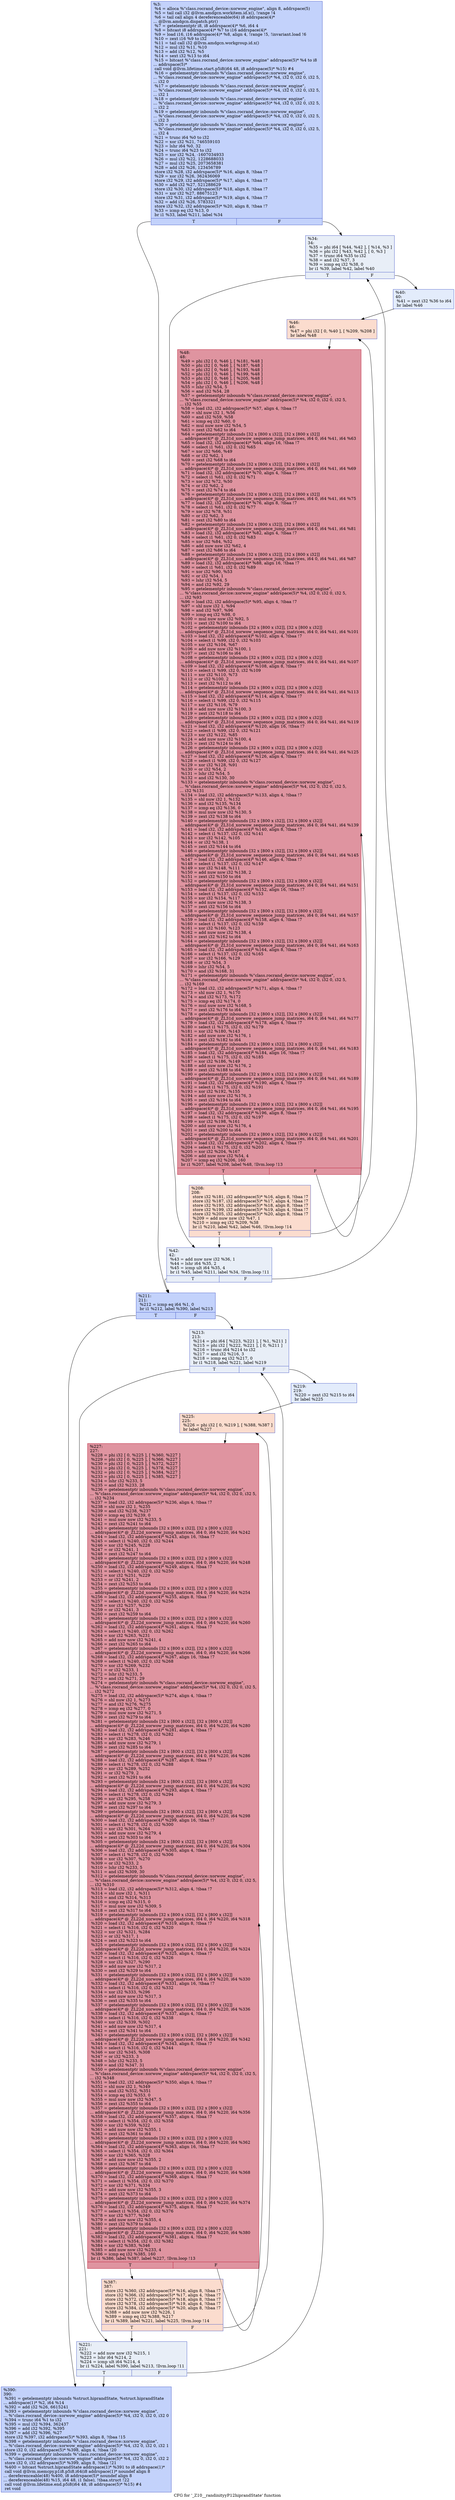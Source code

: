 digraph "CFG for '_Z10__randinityyP12hiprandState' function" {
	label="CFG for '_Z10__randinityyP12hiprandState' function";

	Node0x4ec9bc0 [shape=record,color="#3d50c3ff", style=filled, fillcolor="#779af770",label="{%3:\l  %4 = alloca %\"class.rocrand_device::xorwow_engine\", align 8, addrspace(5)\l  %5 = tail call i32 @llvm.amdgcn.workitem.id.x(), !range !4\l  %6 = tail call align 4 dereferenceable(64) i8 addrspace(4)*\l... @llvm.amdgcn.dispatch.ptr()\l  %7 = getelementptr i8, i8 addrspace(4)* %6, i64 4\l  %8 = bitcast i8 addrspace(4)* %7 to i16 addrspace(4)*\l  %9 = load i16, i16 addrspace(4)* %8, align 4, !range !5, !invariant.load !6\l  %10 = zext i16 %9 to i32\l  %11 = tail call i32 @llvm.amdgcn.workgroup.id.x()\l  %12 = mul i32 %11, %10\l  %13 = add i32 %12, %5\l  %14 = sext i32 %13 to i64\l  %15 = bitcast %\"class.rocrand_device::xorwow_engine\" addrspace(5)* %4 to i8\l... addrspace(5)*\l  call void @llvm.lifetime.start.p5i8(i64 48, i8 addrspace(5)* %15) #4\l  %16 = getelementptr inbounds %\"class.rocrand_device::xorwow_engine\",\l... %\"class.rocrand_device::xorwow_engine\" addrspace(5)* %4, i32 0, i32 0, i32 5,\l... i32 0\l  %17 = getelementptr inbounds %\"class.rocrand_device::xorwow_engine\",\l... %\"class.rocrand_device::xorwow_engine\" addrspace(5)* %4, i32 0, i32 0, i32 5,\l... i32 1\l  %18 = getelementptr inbounds %\"class.rocrand_device::xorwow_engine\",\l... %\"class.rocrand_device::xorwow_engine\" addrspace(5)* %4, i32 0, i32 0, i32 5,\l... i32 2\l  %19 = getelementptr inbounds %\"class.rocrand_device::xorwow_engine\",\l... %\"class.rocrand_device::xorwow_engine\" addrspace(5)* %4, i32 0, i32 0, i32 5,\l... i32 3\l  %20 = getelementptr inbounds %\"class.rocrand_device::xorwow_engine\",\l... %\"class.rocrand_device::xorwow_engine\" addrspace(5)* %4, i32 0, i32 0, i32 5,\l... i32 4\l  %21 = trunc i64 %0 to i32\l  %22 = xor i32 %21, 746559103\l  %23 = lshr i64 %0, 32\l  %24 = trunc i64 %23 to i32\l  %25 = xor i32 %24, -1607034933\l  %26 = mul i32 %22, 1228688033\l  %27 = mul i32 %25, 2073658381\l  %28 = add i32 %26, 123456789\l  store i32 %28, i32 addrspace(5)* %16, align 8, !tbaa !7\l  %29 = xor i32 %26, 362436069\l  store i32 %29, i32 addrspace(5)* %17, align 4, !tbaa !7\l  %30 = add i32 %27, 521288629\l  store i32 %30, i32 addrspace(5)* %18, align 8, !tbaa !7\l  %31 = xor i32 %27, 88675123\l  store i32 %31, i32 addrspace(5)* %19, align 4, !tbaa !7\l  %32 = add i32 %26, 5783321\l  store i32 %32, i32 addrspace(5)* %20, align 8, !tbaa !7\l  %33 = icmp eq i32 %13, 0\l  br i1 %33, label %211, label %34\l|{<s0>T|<s1>F}}"];
	Node0x4ec9bc0:s0 -> Node0x4ecb8b0;
	Node0x4ec9bc0:s1 -> Node0x4ed0a50;
	Node0x4ed0a50 [shape=record,color="#3d50c3ff", style=filled, fillcolor="#cbd8ee70",label="{%34:\l34:                                               \l  %35 = phi i64 [ %44, %42 ], [ %14, %3 ]\l  %36 = phi i32 [ %43, %42 ], [ 0, %3 ]\l  %37 = trunc i64 %35 to i32\l  %38 = and i32 %37, 3\l  %39 = icmp eq i32 %38, 0\l  br i1 %39, label %42, label %40\l|{<s0>T|<s1>F}}"];
	Node0x4ed0a50:s0 -> Node0x4ed0b90;
	Node0x4ed0a50:s1 -> Node0x4ed0f80;
	Node0x4ed0f80 [shape=record,color="#3d50c3ff", style=filled, fillcolor="#bfd3f670",label="{%40:\l40:                                               \l  %41 = zext i32 %36 to i64\l  br label %46\l}"];
	Node0x4ed0f80 -> Node0x4ed1130;
	Node0x4ed0b90 [shape=record,color="#3d50c3ff", style=filled, fillcolor="#cbd8ee70",label="{%42:\l42:                                               \l  %43 = add nuw nsw i32 %36, 1\l  %44 = lshr i64 %35, 2\l  %45 = icmp ult i64 %35, 4\l  br i1 %45, label %211, label %34, !llvm.loop !11\l|{<s0>T|<s1>F}}"];
	Node0x4ed0b90:s0 -> Node0x4ecb8b0;
	Node0x4ed0b90:s1 -> Node0x4ed0a50;
	Node0x4ed1130 [shape=record,color="#3d50c3ff", style=filled, fillcolor="#f7af9170",label="{%46:\l46:                                               \l  %47 = phi i32 [ 0, %40 ], [ %209, %208 ]\l  br label %48\l}"];
	Node0x4ed1130 -> Node0x4ed1610;
	Node0x4ed1610 [shape=record,color="#b70d28ff", style=filled, fillcolor="#b70d2870",label="{%48:\l48:                                               \l  %49 = phi i32 [ 0, %46 ], [ %181, %48 ]\l  %50 = phi i32 [ 0, %46 ], [ %187, %48 ]\l  %51 = phi i32 [ 0, %46 ], [ %193, %48 ]\l  %52 = phi i32 [ 0, %46 ], [ %199, %48 ]\l  %53 = phi i32 [ 0, %46 ], [ %205, %48 ]\l  %54 = phi i32 [ 0, %46 ], [ %206, %48 ]\l  %55 = lshr i32 %54, 5\l  %56 = and i32 %54, 28\l  %57 = getelementptr inbounds %\"class.rocrand_device::xorwow_engine\",\l... %\"class.rocrand_device::xorwow_engine\" addrspace(5)* %4, i32 0, i32 0, i32 5,\l... i32 %55\l  %58 = load i32, i32 addrspace(5)* %57, align 4, !tbaa !7\l  %59 = shl nuw i32 1, %56\l  %60 = and i32 %59, %58\l  %61 = icmp eq i32 %60, 0\l  %62 = mul nuw nsw i32 %54, 5\l  %63 = zext i32 %62 to i64\l  %64 = getelementptr inbounds [32 x [800 x i32]], [32 x [800 x i32]]\l... addrspace(4)* @_ZL31d_xorwow_sequence_jump_matrices, i64 0, i64 %41, i64 %63\l  %65 = load i32, i32 addrspace(4)* %64, align 16, !tbaa !7\l  %66 = select i1 %61, i32 0, i32 %65\l  %67 = xor i32 %66, %49\l  %68 = or i32 %62, 1\l  %69 = zext i32 %68 to i64\l  %70 = getelementptr inbounds [32 x [800 x i32]], [32 x [800 x i32]]\l... addrspace(4)* @_ZL31d_xorwow_sequence_jump_matrices, i64 0, i64 %41, i64 %69\l  %71 = load i32, i32 addrspace(4)* %70, align 4, !tbaa !7\l  %72 = select i1 %61, i32 0, i32 %71\l  %73 = xor i32 %72, %50\l  %74 = or i32 %62, 2\l  %75 = zext i32 %74 to i64\l  %76 = getelementptr inbounds [32 x [800 x i32]], [32 x [800 x i32]]\l... addrspace(4)* @_ZL31d_xorwow_sequence_jump_matrices, i64 0, i64 %41, i64 %75\l  %77 = load i32, i32 addrspace(4)* %76, align 8, !tbaa !7\l  %78 = select i1 %61, i32 0, i32 %77\l  %79 = xor i32 %78, %51\l  %80 = or i32 %62, 3\l  %81 = zext i32 %80 to i64\l  %82 = getelementptr inbounds [32 x [800 x i32]], [32 x [800 x i32]]\l... addrspace(4)* @_ZL31d_xorwow_sequence_jump_matrices, i64 0, i64 %41, i64 %81\l  %83 = load i32, i32 addrspace(4)* %82, align 4, !tbaa !7\l  %84 = select i1 %61, i32 0, i32 %83\l  %85 = xor i32 %84, %52\l  %86 = add nuw nsw i32 %62, 4\l  %87 = zext i32 %86 to i64\l  %88 = getelementptr inbounds [32 x [800 x i32]], [32 x [800 x i32]]\l... addrspace(4)* @_ZL31d_xorwow_sequence_jump_matrices, i64 0, i64 %41, i64 %87\l  %89 = load i32, i32 addrspace(4)* %88, align 16, !tbaa !7\l  %90 = select i1 %61, i32 0, i32 %89\l  %91 = xor i32 %90, %53\l  %92 = or i32 %54, 1\l  %93 = lshr i32 %54, 5\l  %94 = and i32 %92, 29\l  %95 = getelementptr inbounds %\"class.rocrand_device::xorwow_engine\",\l... %\"class.rocrand_device::xorwow_engine\" addrspace(5)* %4, i32 0, i32 0, i32 5,\l... i32 %93\l  %96 = load i32, i32 addrspace(5)* %95, align 4, !tbaa !7\l  %97 = shl nuw i32 1, %94\l  %98 = and i32 %97, %96\l  %99 = icmp eq i32 %98, 0\l  %100 = mul nuw nsw i32 %92, 5\l  %101 = zext i32 %100 to i64\l  %102 = getelementptr inbounds [32 x [800 x i32]], [32 x [800 x i32]]\l... addrspace(4)* @_ZL31d_xorwow_sequence_jump_matrices, i64 0, i64 %41, i64 %101\l  %103 = load i32, i32 addrspace(4)* %102, align 4, !tbaa !7\l  %104 = select i1 %99, i32 0, i32 %103\l  %105 = xor i32 %104, %67\l  %106 = add nuw nsw i32 %100, 1\l  %107 = zext i32 %106 to i64\l  %108 = getelementptr inbounds [32 x [800 x i32]], [32 x [800 x i32]]\l... addrspace(4)* @_ZL31d_xorwow_sequence_jump_matrices, i64 0, i64 %41, i64 %107\l  %109 = load i32, i32 addrspace(4)* %108, align 8, !tbaa !7\l  %110 = select i1 %99, i32 0, i32 %109\l  %111 = xor i32 %110, %73\l  %112 = or i32 %100, 2\l  %113 = zext i32 %112 to i64\l  %114 = getelementptr inbounds [32 x [800 x i32]], [32 x [800 x i32]]\l... addrspace(4)* @_ZL31d_xorwow_sequence_jump_matrices, i64 0, i64 %41, i64 %113\l  %115 = load i32, i32 addrspace(4)* %114, align 4, !tbaa !7\l  %116 = select i1 %99, i32 0, i32 %115\l  %117 = xor i32 %116, %79\l  %118 = add nuw nsw i32 %100, 3\l  %119 = zext i32 %118 to i64\l  %120 = getelementptr inbounds [32 x [800 x i32]], [32 x [800 x i32]]\l... addrspace(4)* @_ZL31d_xorwow_sequence_jump_matrices, i64 0, i64 %41, i64 %119\l  %121 = load i32, i32 addrspace(4)* %120, align 16, !tbaa !7\l  %122 = select i1 %99, i32 0, i32 %121\l  %123 = xor i32 %122, %85\l  %124 = add nuw nsw i32 %100, 4\l  %125 = zext i32 %124 to i64\l  %126 = getelementptr inbounds [32 x [800 x i32]], [32 x [800 x i32]]\l... addrspace(4)* @_ZL31d_xorwow_sequence_jump_matrices, i64 0, i64 %41, i64 %125\l  %127 = load i32, i32 addrspace(4)* %126, align 4, !tbaa !7\l  %128 = select i1 %99, i32 0, i32 %127\l  %129 = xor i32 %128, %91\l  %130 = or i32 %54, 2\l  %131 = lshr i32 %54, 5\l  %132 = and i32 %130, 30\l  %133 = getelementptr inbounds %\"class.rocrand_device::xorwow_engine\",\l... %\"class.rocrand_device::xorwow_engine\" addrspace(5)* %4, i32 0, i32 0, i32 5,\l... i32 %131\l  %134 = load i32, i32 addrspace(5)* %133, align 4, !tbaa !7\l  %135 = shl nuw i32 1, %132\l  %136 = and i32 %135, %134\l  %137 = icmp eq i32 %136, 0\l  %138 = mul nuw nsw i32 %130, 5\l  %139 = zext i32 %138 to i64\l  %140 = getelementptr inbounds [32 x [800 x i32]], [32 x [800 x i32]]\l... addrspace(4)* @_ZL31d_xorwow_sequence_jump_matrices, i64 0, i64 %41, i64 %139\l  %141 = load i32, i32 addrspace(4)* %140, align 8, !tbaa !7\l  %142 = select i1 %137, i32 0, i32 %141\l  %143 = xor i32 %142, %105\l  %144 = or i32 %138, 1\l  %145 = zext i32 %144 to i64\l  %146 = getelementptr inbounds [32 x [800 x i32]], [32 x [800 x i32]]\l... addrspace(4)* @_ZL31d_xorwow_sequence_jump_matrices, i64 0, i64 %41, i64 %145\l  %147 = load i32, i32 addrspace(4)* %146, align 4, !tbaa !7\l  %148 = select i1 %137, i32 0, i32 %147\l  %149 = xor i32 %148, %111\l  %150 = add nuw nsw i32 %138, 2\l  %151 = zext i32 %150 to i64\l  %152 = getelementptr inbounds [32 x [800 x i32]], [32 x [800 x i32]]\l... addrspace(4)* @_ZL31d_xorwow_sequence_jump_matrices, i64 0, i64 %41, i64 %151\l  %153 = load i32, i32 addrspace(4)* %152, align 16, !tbaa !7\l  %154 = select i1 %137, i32 0, i32 %153\l  %155 = xor i32 %154, %117\l  %156 = add nuw nsw i32 %138, 3\l  %157 = zext i32 %156 to i64\l  %158 = getelementptr inbounds [32 x [800 x i32]], [32 x [800 x i32]]\l... addrspace(4)* @_ZL31d_xorwow_sequence_jump_matrices, i64 0, i64 %41, i64 %157\l  %159 = load i32, i32 addrspace(4)* %158, align 4, !tbaa !7\l  %160 = select i1 %137, i32 0, i32 %159\l  %161 = xor i32 %160, %123\l  %162 = add nuw nsw i32 %138, 4\l  %163 = zext i32 %162 to i64\l  %164 = getelementptr inbounds [32 x [800 x i32]], [32 x [800 x i32]]\l... addrspace(4)* @_ZL31d_xorwow_sequence_jump_matrices, i64 0, i64 %41, i64 %163\l  %165 = load i32, i32 addrspace(4)* %164, align 8, !tbaa !7\l  %166 = select i1 %137, i32 0, i32 %165\l  %167 = xor i32 %166, %129\l  %168 = or i32 %54, 3\l  %169 = lshr i32 %54, 5\l  %170 = and i32 %168, 31\l  %171 = getelementptr inbounds %\"class.rocrand_device::xorwow_engine\",\l... %\"class.rocrand_device::xorwow_engine\" addrspace(5)* %4, i32 0, i32 0, i32 5,\l... i32 %169\l  %172 = load i32, i32 addrspace(5)* %171, align 4, !tbaa !7\l  %173 = shl nuw i32 1, %170\l  %174 = and i32 %173, %172\l  %175 = icmp eq i32 %174, 0\l  %176 = mul nuw nsw i32 %168, 5\l  %177 = zext i32 %176 to i64\l  %178 = getelementptr inbounds [32 x [800 x i32]], [32 x [800 x i32]]\l... addrspace(4)* @_ZL31d_xorwow_sequence_jump_matrices, i64 0, i64 %41, i64 %177\l  %179 = load i32, i32 addrspace(4)* %178, align 4, !tbaa !7\l  %180 = select i1 %175, i32 0, i32 %179\l  %181 = xor i32 %180, %143\l  %182 = add nuw nsw i32 %176, 1\l  %183 = zext i32 %182 to i64\l  %184 = getelementptr inbounds [32 x [800 x i32]], [32 x [800 x i32]]\l... addrspace(4)* @_ZL31d_xorwow_sequence_jump_matrices, i64 0, i64 %41, i64 %183\l  %185 = load i32, i32 addrspace(4)* %184, align 16, !tbaa !7\l  %186 = select i1 %175, i32 0, i32 %185\l  %187 = xor i32 %186, %149\l  %188 = add nuw nsw i32 %176, 2\l  %189 = zext i32 %188 to i64\l  %190 = getelementptr inbounds [32 x [800 x i32]], [32 x [800 x i32]]\l... addrspace(4)* @_ZL31d_xorwow_sequence_jump_matrices, i64 0, i64 %41, i64 %189\l  %191 = load i32, i32 addrspace(4)* %190, align 4, !tbaa !7\l  %192 = select i1 %175, i32 0, i32 %191\l  %193 = xor i32 %192, %155\l  %194 = add nuw nsw i32 %176, 3\l  %195 = zext i32 %194 to i64\l  %196 = getelementptr inbounds [32 x [800 x i32]], [32 x [800 x i32]]\l... addrspace(4)* @_ZL31d_xorwow_sequence_jump_matrices, i64 0, i64 %41, i64 %195\l  %197 = load i32, i32 addrspace(4)* %196, align 8, !tbaa !7\l  %198 = select i1 %175, i32 0, i32 %197\l  %199 = xor i32 %198, %161\l  %200 = add nuw nsw i32 %176, 4\l  %201 = zext i32 %200 to i64\l  %202 = getelementptr inbounds [32 x [800 x i32]], [32 x [800 x i32]]\l... addrspace(4)* @_ZL31d_xorwow_sequence_jump_matrices, i64 0, i64 %41, i64 %201\l  %203 = load i32, i32 addrspace(4)* %202, align 4, !tbaa !7\l  %204 = select i1 %175, i32 0, i32 %203\l  %205 = xor i32 %204, %167\l  %206 = add nuw nsw i32 %54, 4\l  %207 = icmp eq i32 %206, 160\l  br i1 %207, label %208, label %48, !llvm.loop !13\l|{<s0>T|<s1>F}}"];
	Node0x4ed1610:s0 -> Node0x4ed14d0;
	Node0x4ed1610:s1 -> Node0x4ed1610;
	Node0x4ed14d0 [shape=record,color="#3d50c3ff", style=filled, fillcolor="#f7af9170",label="{%208:\l208:                                              \l  store i32 %181, i32 addrspace(5)* %16, align 8, !tbaa !7\l  store i32 %187, i32 addrspace(5)* %17, align 4, !tbaa !7\l  store i32 %193, i32 addrspace(5)* %18, align 8, !tbaa !7\l  store i32 %199, i32 addrspace(5)* %19, align 4, !tbaa !7\l  store i32 %205, i32 addrspace(5)* %20, align 8, !tbaa !7\l  %209 = add nuw nsw i32 %47, 1\l  %210 = icmp eq i32 %209, %38\l  br i1 %210, label %42, label %46, !llvm.loop !14\l|{<s0>T|<s1>F}}"];
	Node0x4ed14d0:s0 -> Node0x4ed0b90;
	Node0x4ed14d0:s1 -> Node0x4ed1130;
	Node0x4ecb8b0 [shape=record,color="#3d50c3ff", style=filled, fillcolor="#779af770",label="{%211:\l211:                                              \l  %212 = icmp eq i64 %1, 0\l  br i1 %212, label %390, label %213\l|{<s0>T|<s1>F}}"];
	Node0x4ecb8b0:s0 -> Node0x4ed2330;
	Node0x4ecb8b0:s1 -> Node0x4ed86f0;
	Node0x4ed86f0 [shape=record,color="#3d50c3ff", style=filled, fillcolor="#cbd8ee70",label="{%213:\l213:                                              \l  %214 = phi i64 [ %223, %221 ], [ %1, %211 ]\l  %215 = phi i32 [ %222, %221 ], [ 0, %211 ]\l  %216 = trunc i64 %214 to i32\l  %217 = and i32 %216, 3\l  %218 = icmp eq i32 %217, 0\l  br i1 %218, label %221, label %219\l|{<s0>T|<s1>F}}"];
	Node0x4ed86f0:s0 -> Node0x4ed87f0;
	Node0x4ed86f0:s1 -> Node0x4ed8b70;
	Node0x4ed8b70 [shape=record,color="#3d50c3ff", style=filled, fillcolor="#bfd3f670",label="{%219:\l219:                                              \l  %220 = zext i32 %215 to i64\l  br label %225\l}"];
	Node0x4ed8b70 -> Node0x4ed8d20;
	Node0x4ed87f0 [shape=record,color="#3d50c3ff", style=filled, fillcolor="#cbd8ee70",label="{%221:\l221:                                              \l  %222 = add nuw nsw i32 %215, 1\l  %223 = lshr i64 %214, 2\l  %224 = icmp ult i64 %214, 4\l  br i1 %224, label %390, label %213, !llvm.loop !11\l|{<s0>T|<s1>F}}"];
	Node0x4ed87f0:s0 -> Node0x4ed2330;
	Node0x4ed87f0:s1 -> Node0x4ed86f0;
	Node0x4ed8d20 [shape=record,color="#3d50c3ff", style=filled, fillcolor="#f7af9170",label="{%225:\l225:                                              \l  %226 = phi i32 [ 0, %219 ], [ %388, %387 ]\l  br label %227\l}"];
	Node0x4ed8d20 -> Node0x4ed96b0;
	Node0x4ed96b0 [shape=record,color="#b70d28ff", style=filled, fillcolor="#b70d2870",label="{%227:\l227:                                              \l  %228 = phi i32 [ 0, %225 ], [ %360, %227 ]\l  %229 = phi i32 [ 0, %225 ], [ %366, %227 ]\l  %230 = phi i32 [ 0, %225 ], [ %372, %227 ]\l  %231 = phi i32 [ 0, %225 ], [ %378, %227 ]\l  %232 = phi i32 [ 0, %225 ], [ %384, %227 ]\l  %233 = phi i32 [ 0, %225 ], [ %385, %227 ]\l  %234 = lshr i32 %233, 5\l  %235 = and i32 %233, 28\l  %236 = getelementptr inbounds %\"class.rocrand_device::xorwow_engine\",\l... %\"class.rocrand_device::xorwow_engine\" addrspace(5)* %4, i32 0, i32 0, i32 5,\l... i32 %234\l  %237 = load i32, i32 addrspace(5)* %236, align 4, !tbaa !7\l  %238 = shl nuw i32 1, %235\l  %239 = and i32 %238, %237\l  %240 = icmp eq i32 %239, 0\l  %241 = mul nuw nsw i32 %233, 5\l  %242 = zext i32 %241 to i64\l  %243 = getelementptr inbounds [32 x [800 x i32]], [32 x [800 x i32]]\l... addrspace(4)* @_ZL22d_xorwow_jump_matrices, i64 0, i64 %220, i64 %242\l  %244 = load i32, i32 addrspace(4)* %243, align 16, !tbaa !7\l  %245 = select i1 %240, i32 0, i32 %244\l  %246 = xor i32 %245, %228\l  %247 = or i32 %241, 1\l  %248 = zext i32 %247 to i64\l  %249 = getelementptr inbounds [32 x [800 x i32]], [32 x [800 x i32]]\l... addrspace(4)* @_ZL22d_xorwow_jump_matrices, i64 0, i64 %220, i64 %248\l  %250 = load i32, i32 addrspace(4)* %249, align 4, !tbaa !7\l  %251 = select i1 %240, i32 0, i32 %250\l  %252 = xor i32 %251, %229\l  %253 = or i32 %241, 2\l  %254 = zext i32 %253 to i64\l  %255 = getelementptr inbounds [32 x [800 x i32]], [32 x [800 x i32]]\l... addrspace(4)* @_ZL22d_xorwow_jump_matrices, i64 0, i64 %220, i64 %254\l  %256 = load i32, i32 addrspace(4)* %255, align 8, !tbaa !7\l  %257 = select i1 %240, i32 0, i32 %256\l  %258 = xor i32 %257, %230\l  %259 = or i32 %241, 3\l  %260 = zext i32 %259 to i64\l  %261 = getelementptr inbounds [32 x [800 x i32]], [32 x [800 x i32]]\l... addrspace(4)* @_ZL22d_xorwow_jump_matrices, i64 0, i64 %220, i64 %260\l  %262 = load i32, i32 addrspace(4)* %261, align 4, !tbaa !7\l  %263 = select i1 %240, i32 0, i32 %262\l  %264 = xor i32 %263, %231\l  %265 = add nuw nsw i32 %241, 4\l  %266 = zext i32 %265 to i64\l  %267 = getelementptr inbounds [32 x [800 x i32]], [32 x [800 x i32]]\l... addrspace(4)* @_ZL22d_xorwow_jump_matrices, i64 0, i64 %220, i64 %266\l  %268 = load i32, i32 addrspace(4)* %267, align 16, !tbaa !7\l  %269 = select i1 %240, i32 0, i32 %268\l  %270 = xor i32 %269, %232\l  %271 = or i32 %233, 1\l  %272 = lshr i32 %233, 5\l  %273 = and i32 %271, 29\l  %274 = getelementptr inbounds %\"class.rocrand_device::xorwow_engine\",\l... %\"class.rocrand_device::xorwow_engine\" addrspace(5)* %4, i32 0, i32 0, i32 5,\l... i32 %272\l  %275 = load i32, i32 addrspace(5)* %274, align 4, !tbaa !7\l  %276 = shl nuw i32 1, %273\l  %277 = and i32 %276, %275\l  %278 = icmp eq i32 %277, 0\l  %279 = mul nuw nsw i32 %271, 5\l  %280 = zext i32 %279 to i64\l  %281 = getelementptr inbounds [32 x [800 x i32]], [32 x [800 x i32]]\l... addrspace(4)* @_ZL22d_xorwow_jump_matrices, i64 0, i64 %220, i64 %280\l  %282 = load i32, i32 addrspace(4)* %281, align 4, !tbaa !7\l  %283 = select i1 %278, i32 0, i32 %282\l  %284 = xor i32 %283, %246\l  %285 = add nuw nsw i32 %279, 1\l  %286 = zext i32 %285 to i64\l  %287 = getelementptr inbounds [32 x [800 x i32]], [32 x [800 x i32]]\l... addrspace(4)* @_ZL22d_xorwow_jump_matrices, i64 0, i64 %220, i64 %286\l  %288 = load i32, i32 addrspace(4)* %287, align 8, !tbaa !7\l  %289 = select i1 %278, i32 0, i32 %288\l  %290 = xor i32 %289, %252\l  %291 = or i32 %279, 2\l  %292 = zext i32 %291 to i64\l  %293 = getelementptr inbounds [32 x [800 x i32]], [32 x [800 x i32]]\l... addrspace(4)* @_ZL22d_xorwow_jump_matrices, i64 0, i64 %220, i64 %292\l  %294 = load i32, i32 addrspace(4)* %293, align 4, !tbaa !7\l  %295 = select i1 %278, i32 0, i32 %294\l  %296 = xor i32 %295, %258\l  %297 = add nuw nsw i32 %279, 3\l  %298 = zext i32 %297 to i64\l  %299 = getelementptr inbounds [32 x [800 x i32]], [32 x [800 x i32]]\l... addrspace(4)* @_ZL22d_xorwow_jump_matrices, i64 0, i64 %220, i64 %298\l  %300 = load i32, i32 addrspace(4)* %299, align 16, !tbaa !7\l  %301 = select i1 %278, i32 0, i32 %300\l  %302 = xor i32 %301, %264\l  %303 = add nuw nsw i32 %279, 4\l  %304 = zext i32 %303 to i64\l  %305 = getelementptr inbounds [32 x [800 x i32]], [32 x [800 x i32]]\l... addrspace(4)* @_ZL22d_xorwow_jump_matrices, i64 0, i64 %220, i64 %304\l  %306 = load i32, i32 addrspace(4)* %305, align 4, !tbaa !7\l  %307 = select i1 %278, i32 0, i32 %306\l  %308 = xor i32 %307, %270\l  %309 = or i32 %233, 2\l  %310 = lshr i32 %233, 5\l  %311 = and i32 %309, 30\l  %312 = getelementptr inbounds %\"class.rocrand_device::xorwow_engine\",\l... %\"class.rocrand_device::xorwow_engine\" addrspace(5)* %4, i32 0, i32 0, i32 5,\l... i32 %310\l  %313 = load i32, i32 addrspace(5)* %312, align 4, !tbaa !7\l  %314 = shl nuw i32 1, %311\l  %315 = and i32 %314, %313\l  %316 = icmp eq i32 %315, 0\l  %317 = mul nuw nsw i32 %309, 5\l  %318 = zext i32 %317 to i64\l  %319 = getelementptr inbounds [32 x [800 x i32]], [32 x [800 x i32]]\l... addrspace(4)* @_ZL22d_xorwow_jump_matrices, i64 0, i64 %220, i64 %318\l  %320 = load i32, i32 addrspace(4)* %319, align 8, !tbaa !7\l  %321 = select i1 %316, i32 0, i32 %320\l  %322 = xor i32 %321, %284\l  %323 = or i32 %317, 1\l  %324 = zext i32 %323 to i64\l  %325 = getelementptr inbounds [32 x [800 x i32]], [32 x [800 x i32]]\l... addrspace(4)* @_ZL22d_xorwow_jump_matrices, i64 0, i64 %220, i64 %324\l  %326 = load i32, i32 addrspace(4)* %325, align 4, !tbaa !7\l  %327 = select i1 %316, i32 0, i32 %326\l  %328 = xor i32 %327, %290\l  %329 = add nuw nsw i32 %317, 2\l  %330 = zext i32 %329 to i64\l  %331 = getelementptr inbounds [32 x [800 x i32]], [32 x [800 x i32]]\l... addrspace(4)* @_ZL22d_xorwow_jump_matrices, i64 0, i64 %220, i64 %330\l  %332 = load i32, i32 addrspace(4)* %331, align 16, !tbaa !7\l  %333 = select i1 %316, i32 0, i32 %332\l  %334 = xor i32 %333, %296\l  %335 = add nuw nsw i32 %317, 3\l  %336 = zext i32 %335 to i64\l  %337 = getelementptr inbounds [32 x [800 x i32]], [32 x [800 x i32]]\l... addrspace(4)* @_ZL22d_xorwow_jump_matrices, i64 0, i64 %220, i64 %336\l  %338 = load i32, i32 addrspace(4)* %337, align 4, !tbaa !7\l  %339 = select i1 %316, i32 0, i32 %338\l  %340 = xor i32 %339, %302\l  %341 = add nuw nsw i32 %317, 4\l  %342 = zext i32 %341 to i64\l  %343 = getelementptr inbounds [32 x [800 x i32]], [32 x [800 x i32]]\l... addrspace(4)* @_ZL22d_xorwow_jump_matrices, i64 0, i64 %220, i64 %342\l  %344 = load i32, i32 addrspace(4)* %343, align 8, !tbaa !7\l  %345 = select i1 %316, i32 0, i32 %344\l  %346 = xor i32 %345, %308\l  %347 = or i32 %233, 3\l  %348 = lshr i32 %233, 5\l  %349 = and i32 %347, 31\l  %350 = getelementptr inbounds %\"class.rocrand_device::xorwow_engine\",\l... %\"class.rocrand_device::xorwow_engine\" addrspace(5)* %4, i32 0, i32 0, i32 5,\l... i32 %348\l  %351 = load i32, i32 addrspace(5)* %350, align 4, !tbaa !7\l  %352 = shl nuw i32 1, %349\l  %353 = and i32 %352, %351\l  %354 = icmp eq i32 %353, 0\l  %355 = mul nuw nsw i32 %347, 5\l  %356 = zext i32 %355 to i64\l  %357 = getelementptr inbounds [32 x [800 x i32]], [32 x [800 x i32]]\l... addrspace(4)* @_ZL22d_xorwow_jump_matrices, i64 0, i64 %220, i64 %356\l  %358 = load i32, i32 addrspace(4)* %357, align 4, !tbaa !7\l  %359 = select i1 %354, i32 0, i32 %358\l  %360 = xor i32 %359, %322\l  %361 = add nuw nsw i32 %355, 1\l  %362 = zext i32 %361 to i64\l  %363 = getelementptr inbounds [32 x [800 x i32]], [32 x [800 x i32]]\l... addrspace(4)* @_ZL22d_xorwow_jump_matrices, i64 0, i64 %220, i64 %362\l  %364 = load i32, i32 addrspace(4)* %363, align 16, !tbaa !7\l  %365 = select i1 %354, i32 0, i32 %364\l  %366 = xor i32 %365, %328\l  %367 = add nuw nsw i32 %355, 2\l  %368 = zext i32 %367 to i64\l  %369 = getelementptr inbounds [32 x [800 x i32]], [32 x [800 x i32]]\l... addrspace(4)* @_ZL22d_xorwow_jump_matrices, i64 0, i64 %220, i64 %368\l  %370 = load i32, i32 addrspace(4)* %369, align 4, !tbaa !7\l  %371 = select i1 %354, i32 0, i32 %370\l  %372 = xor i32 %371, %334\l  %373 = add nuw nsw i32 %355, 3\l  %374 = zext i32 %373 to i64\l  %375 = getelementptr inbounds [32 x [800 x i32]], [32 x [800 x i32]]\l... addrspace(4)* @_ZL22d_xorwow_jump_matrices, i64 0, i64 %220, i64 %374\l  %376 = load i32, i32 addrspace(4)* %375, align 8, !tbaa !7\l  %377 = select i1 %354, i32 0, i32 %376\l  %378 = xor i32 %377, %340\l  %379 = add nuw nsw i32 %355, 4\l  %380 = zext i32 %379 to i64\l  %381 = getelementptr inbounds [32 x [800 x i32]], [32 x [800 x i32]]\l... addrspace(4)* @_ZL22d_xorwow_jump_matrices, i64 0, i64 %220, i64 %380\l  %382 = load i32, i32 addrspace(4)* %381, align 4, !tbaa !7\l  %383 = select i1 %354, i32 0, i32 %382\l  %384 = xor i32 %383, %346\l  %385 = add nuw nsw i32 %233, 4\l  %386 = icmp eq i32 %385, 160\l  br i1 %386, label %387, label %227, !llvm.loop !13\l|{<s0>T|<s1>F}}"];
	Node0x4ed96b0:s0 -> Node0x4ed2810;
	Node0x4ed96b0:s1 -> Node0x4ed96b0;
	Node0x4ed2810 [shape=record,color="#3d50c3ff", style=filled, fillcolor="#f7af9170",label="{%387:\l387:                                              \l  store i32 %360, i32 addrspace(5)* %16, align 8, !tbaa !7\l  store i32 %366, i32 addrspace(5)* %17, align 4, !tbaa !7\l  store i32 %372, i32 addrspace(5)* %18, align 8, !tbaa !7\l  store i32 %378, i32 addrspace(5)* %19, align 4, !tbaa !7\l  store i32 %384, i32 addrspace(5)* %20, align 8, !tbaa !7\l  %388 = add nuw nsw i32 %226, 1\l  %389 = icmp eq i32 %388, %217\l  br i1 %389, label %221, label %225, !llvm.loop !14\l|{<s0>T|<s1>F}}"];
	Node0x4ed2810:s0 -> Node0x4ed87f0;
	Node0x4ed2810:s1 -> Node0x4ed8d20;
	Node0x4ed2330 [shape=record,color="#3d50c3ff", style=filled, fillcolor="#779af770",label="{%390:\l390:                                              \l  %391 = getelementptr inbounds %struct.hiprandState, %struct.hiprandState\l... addrspace(1)* %2, i64 %14\l  %392 = add i32 %26, 6615241\l  %393 = getelementptr inbounds %\"class.rocrand_device::xorwow_engine\",\l... %\"class.rocrand_device::xorwow_engine\" addrspace(5)* %4, i32 0, i32 0, i32 0\l  %394 = trunc i64 %1 to i32\l  %395 = mul i32 %394, 362437\l  %396 = add i32 %392, %395\l  %397 = add i32 %396, %27\l  store i32 %397, i32 addrspace(5)* %393, align 8, !tbaa !15\l  %398 = getelementptr inbounds %\"class.rocrand_device::xorwow_engine\",\l... %\"class.rocrand_device::xorwow_engine\" addrspace(5)* %4, i32 0, i32 0, i32 1\l  store i32 0, i32 addrspace(5)* %398, align 4, !tbaa !20\l  %399 = getelementptr inbounds %\"class.rocrand_device::xorwow_engine\",\l... %\"class.rocrand_device::xorwow_engine\" addrspace(5)* %4, i32 0, i32 0, i32 2\l  store i32 0, i32 addrspace(5)* %399, align 8, !tbaa !21\l  %400 = bitcast %struct.hiprandState addrspace(1)* %391 to i8 addrspace(1)*\l  call void @llvm.memcpy.p1i8.p5i8.i64(i8 addrspace(1)* noundef align 8\l... dereferenceable(48) %400, i8 addrspace(5)* noundef align 8\l... dereferenceable(48) %15, i64 48, i1 false), !tbaa.struct !22\l  call void @llvm.lifetime.end.p5i8(i64 48, i8 addrspace(5)* %15) #4\l  ret void\l}"];
}
